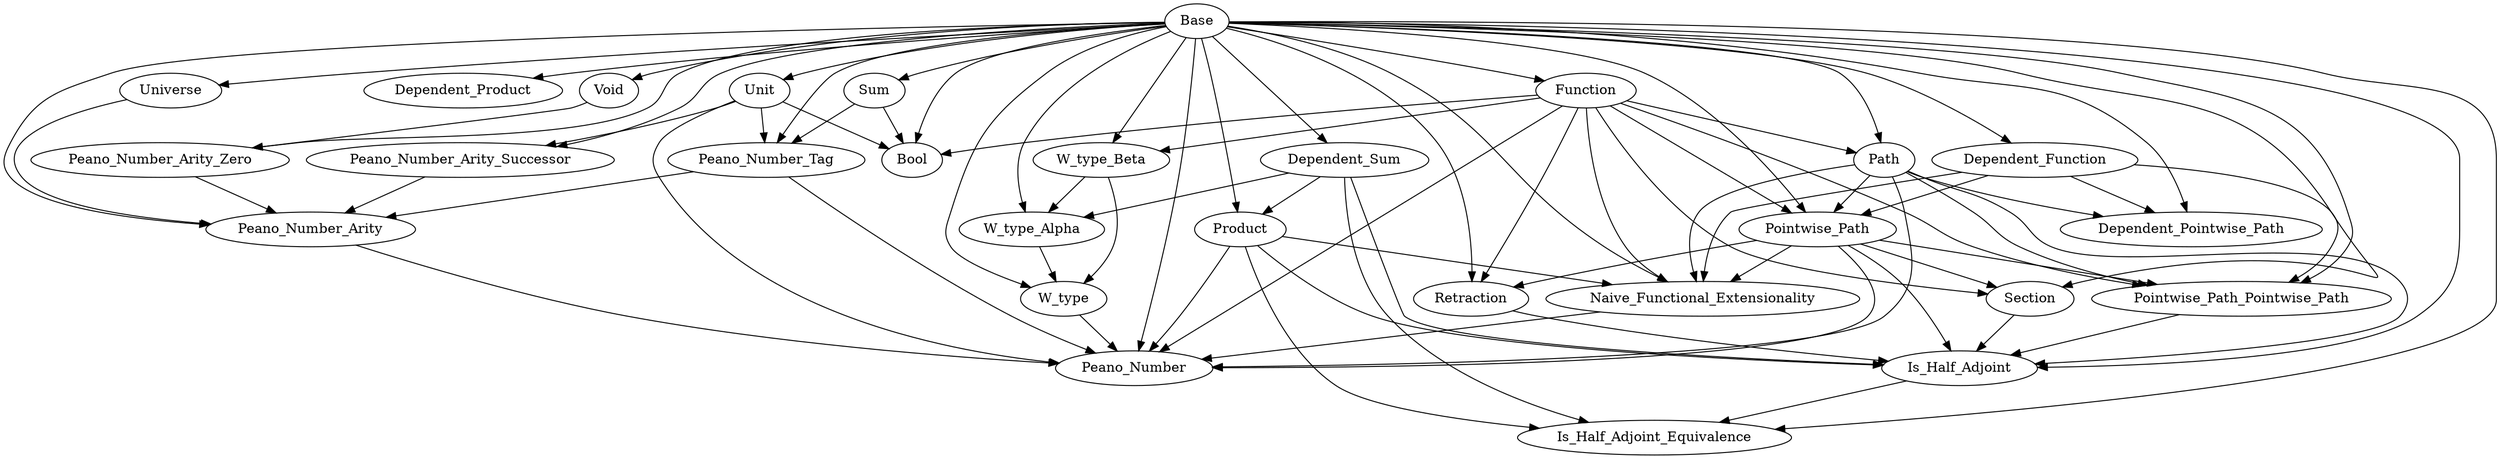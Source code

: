 digraph Dependencies {
  # Base
  # Dependent_Function
  "Base" -> "Dependent_Function";
  # Function
  "Base" -> "Function";
  # Dependent_Product
  "Base" -> "Dependent_Product";
  # Dependent_Sum
  "Base" -> "Dependent_Sum";
  # Product
  "Base" -> "Product";
  "Dependent_Sum" -> "Product";
  # Sum
  "Base" -> "Sum";
  # Unit
  "Base" -> "Unit";
  # Void
  "Base" -> "Void";
  # W_type_Beta
  "Base" -> "W_type_Beta";
  "Function" -> "W_type_Beta";
  # W_type_Alpha
  "Base" -> "W_type_Alpha";
  "Dependent_Sum" -> "W_type_Alpha";
  "W_type_Beta" -> "W_type_Alpha";
  # W_type
  "Base" -> "W_type";
  "W_type_Alpha" -> "W_type";
  "W_type_Beta" -> "W_type";
  # Universe
  "Base" -> "Universe";
  # Path
  "Base" -> "Path";
  "Function" -> "Path";
  # Dependent_Pointwise_Path
  "Base" -> "Dependent_Pointwise_Path";
  "Dependent_Function" -> "Dependent_Pointwise_Path";
  "Path" -> "Dependent_Pointwise_Path";
  # Pointwise_Path
  "Base" -> "Pointwise_Path";
  "Dependent_Function" -> "Pointwise_Path";
  "Function" -> "Pointwise_Path";
  "Path" -> "Pointwise_Path";
  # Pointwise_Path_Pointwise_Path
  "Base" -> "Pointwise_Path_Pointwise_Path";
  "Dependent_Function" -> "Pointwise_Path_Pointwise_Path";
  "Function" -> "Pointwise_Path_Pointwise_Path";
  "Path" -> "Pointwise_Path_Pointwise_Path";
  "Pointwise_Path" -> "Pointwise_Path_Pointwise_Path";
  # Section
  "Base" -> "Section";
  "Function" -> "Section";
  "Pointwise_Path" -> "Section";
  # Retraction
  "Base" -> "Retraction";
  "Function" -> "Retraction";
  "Pointwise_Path" -> "Retraction";
  # Is_Half_Adjoint
  "Base" -> "Is_Half_Adjoint";
  "Dependent_Sum" -> "Is_Half_Adjoint";
  "Product" -> "Is_Half_Adjoint";
  "Path" -> "Is_Half_Adjoint";
  "Pointwise_Path" -> "Is_Half_Adjoint";
  "Pointwise_Path_Pointwise_Path" -> "Is_Half_Adjoint";
  "Section" -> "Is_Half_Adjoint";
  "Retraction" -> "Is_Half_Adjoint";
  # Is_Half_Adjoint_Equivalence
  "Base" -> "Is_Half_Adjoint_Equivalence";
  "Dependent_Sum" -> "Is_Half_Adjoint_Equivalence";
  "Product" -> "Is_Half_Adjoint_Equivalence";
  "Is_Half_Adjoint" -> "Is_Half_Adjoint_Equivalence";
  # Naive_Functional_Extensionality
  "Base" -> "Naive_Functional_Extensionality";
  "Dependent_Function" -> "Naive_Functional_Extensionality";
  "Function" -> "Naive_Functional_Extensionality";
  "Product" -> "Naive_Functional_Extensionality";
  "Path" -> "Naive_Functional_Extensionality";
  "Pointwise_Path" -> "Naive_Functional_Extensionality";
  # Bool
  "Base" -> "Bool";
  "Function" -> "Bool";
  "Sum" -> "Bool";
  "Unit" -> "Bool";
  # Peano_Number_Tag
  "Base" -> "Peano_Number_Tag";
  "Sum" -> "Peano_Number_Tag";
  "Unit" -> "Peano_Number_Tag";
  # Peano_Number_Arity_Zero
  "Base" -> "Peano_Number_Arity_Zero";
  "Void" -> "Peano_Number_Arity_Zero";
  # Peano_Number_Arity_Successor
  "Base" -> "Peano_Number_Arity_Successor";
  "Unit" -> "Peano_Number_Arity_Successor";
  # Peano_Number_Arity
  "Base" -> "Peano_Number_Arity";
  "Universe" -> "Peano_Number_Arity";
  "Peano_Number_Tag" -> "Peano_Number_Arity";
  "Peano_Number_Arity_Zero" -> "Peano_Number_Arity";
  "Peano_Number_Arity_Successor" -> "Peano_Number_Arity";
  # Peano_Number
  "Base" -> "Peano_Number";
  "Function" -> "Peano_Number";
  "Product" -> "Peano_Number";
  "Unit" -> "Peano_Number";
  "W_type" -> "Peano_Number";
  "Path" -> "Peano_Number";
  "Pointwise_Path" -> "Peano_Number";
  "Naive_Functional_Extensionality" -> "Peano_Number";
  "Peano_Number_Tag" -> "Peano_Number";
  "Peano_Number_Arity" -> "Peano_Number";
}
